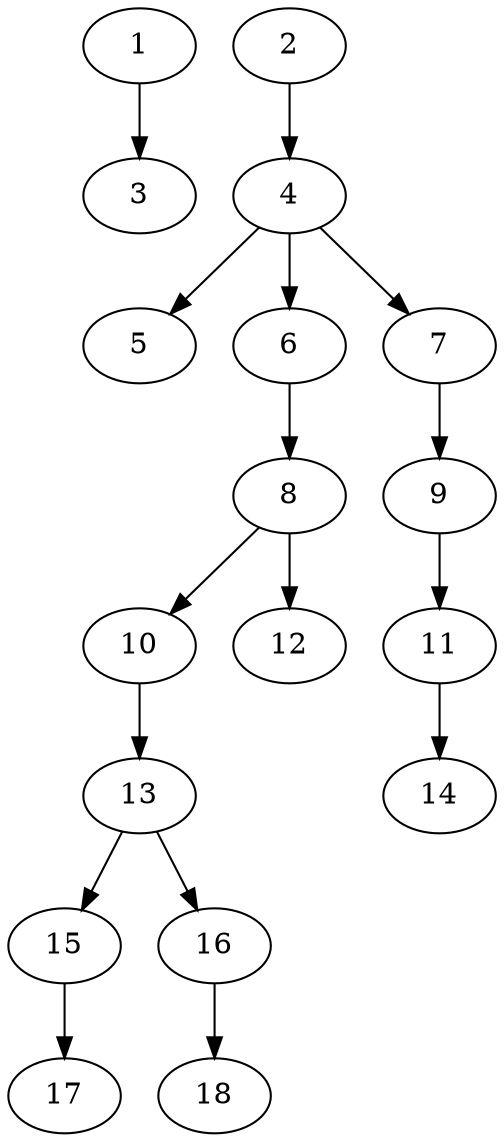 // DAG (tier=1-easy, mode=compute, n=18, ccr=0.271, fat=0.462, density=0.216, regular=0.721, jump=0.015, mindata=262144, maxdata=2097152)
// DAG automatically generated by daggen at Sun Aug 24 16:33:32 2025
// /home/ermia/Project/Environments/daggen/bin/daggen --dot --ccr 0.271 --fat 0.462 --regular 0.721 --density 0.216 --jump 0.015 --mindata 262144 --maxdata 2097152 -n 18 
digraph G {
  1 [size="7769731368695930", alpha="0.00", expect_size="3884865684347965"]
  1 -> 3 [size ="3698503712768"]
  2 [size="746714422821653", alpha="0.08", expect_size="373357211410826"]
  2 -> 4 [size ="17322215473152"]
  3 [size="814487427530883072", alpha="0.04", expect_size="407243713765441536"]
  4 [size="6976454853660770304", alpha="0.06", expect_size="3488227426830385152"]
  4 -> 5 [size ="29208763957248"]
  4 -> 6 [size ="29208763957248"]
  4 -> 7 [size ="29208763957248"]
  5 [size="677105665894554", alpha="0.13", expect_size="338552832947277"]
  6 [size="258387216802250752", alpha="0.05", expect_size="129193608401125376"]
  6 -> 8 [size ="3245418217472"]
  7 [size="6931523907031780", alpha="0.19", expect_size="3465761953515890"]
  7 -> 9 [size ="3878892339200"]
  8 [size="1261899700276291", alpha="0.06", expect_size="630949850138145"]
  8 -> 10 [size ="1010063900672"]
  8 -> 12 [size ="1010063900672"]
  9 [size="9693784424027546", alpha="0.19", expect_size="4846892212013773"]
  9 -> 11 [size ="4973605683200"]
  10 [size="844315909903351808", alpha="0.15", expect_size="422157954951675904"]
  10 -> 13 [size ="7146498424832"]
  11 [size="1548106361934535", alpha="0.19", expect_size="774053180967267"]
  11 -> 14 [size ="1185947844608"]
  12 [size="234383805525806", alpha="0.06", expect_size="117191902762903"]
  13 [size="228040797271099", alpha="0.16", expect_size="114020398635549"]
  13 -> 15 [size ="14549948301312"]
  13 -> 16 [size ="14549948301312"]
  14 [size="27008640921632768", alpha="0.05", expect_size="13504320460816384"]
  15 [size="23772217976732520", alpha="0.16", expect_size="11886108988366260"]
  15 -> 17 [size ="20545588428800"]
  16 [size="727453926869346", alpha="0.02", expect_size="363726963434673"]
  16 -> 18 [size ="24990300766208"]
  17 [size="115074924544000000", alpha="0.10", expect_size="57537462272000000"]
  18 [size="135834791776878592", alpha="0.04", expect_size="67917395888439296"]
}